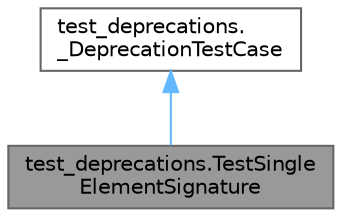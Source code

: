 digraph "test_deprecations.TestSingleElementSignature"
{
 // LATEX_PDF_SIZE
  bgcolor="transparent";
  edge [fontname=Helvetica,fontsize=10,labelfontname=Helvetica,labelfontsize=10];
  node [fontname=Helvetica,fontsize=10,shape=box,height=0.2,width=0.4];
  Node1 [id="Node000001",label="test_deprecations.TestSingle\lElementSignature",height=0.2,width=0.4,color="gray40", fillcolor="grey60", style="filled", fontcolor="black",tooltip=" "];
  Node2 -> Node1 [id="edge2_Node000001_Node000002",dir="back",color="steelblue1",style="solid",tooltip=" "];
  Node2 [id="Node000002",label="test_deprecations.\l_DeprecationTestCase",height=0.2,width=0.4,color="gray40", fillcolor="white", style="filled",URL="$classtest__deprecations_1_1__DeprecationTestCase.html",tooltip=" "];
}
